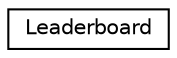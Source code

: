 digraph "Graphical Class Hierarchy"
{
 // LATEX_PDF_SIZE
  edge [fontname="Helvetica",fontsize="10",labelfontname="Helvetica",labelfontsize="10"];
  node [fontname="Helvetica",fontsize="10",shape=record];
  rankdir="LR";
  Node0 [label="Leaderboard",height=0.2,width=0.4,color="black", fillcolor="white", style="filled",URL="$class_leaderboard.html",tooltip="Encapsulates the working of leaderboard."];
}
